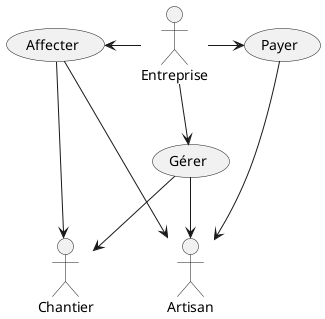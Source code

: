 @startuml UC

usecase g as "Gérer"
usecase p as "Payer"
usecase a as "Affecter"

actor Entreprise
actor Artisan
actor Chantier

'Pour aligner les 2 acteurs :
p -[hidden]-> g

Entreprise -> g
Entreprise -> p
a <- Entreprise
g --> Artisan
g --> Chantier
p -> Artisan
a -> Artisan
a -> Chantier

@enduml
